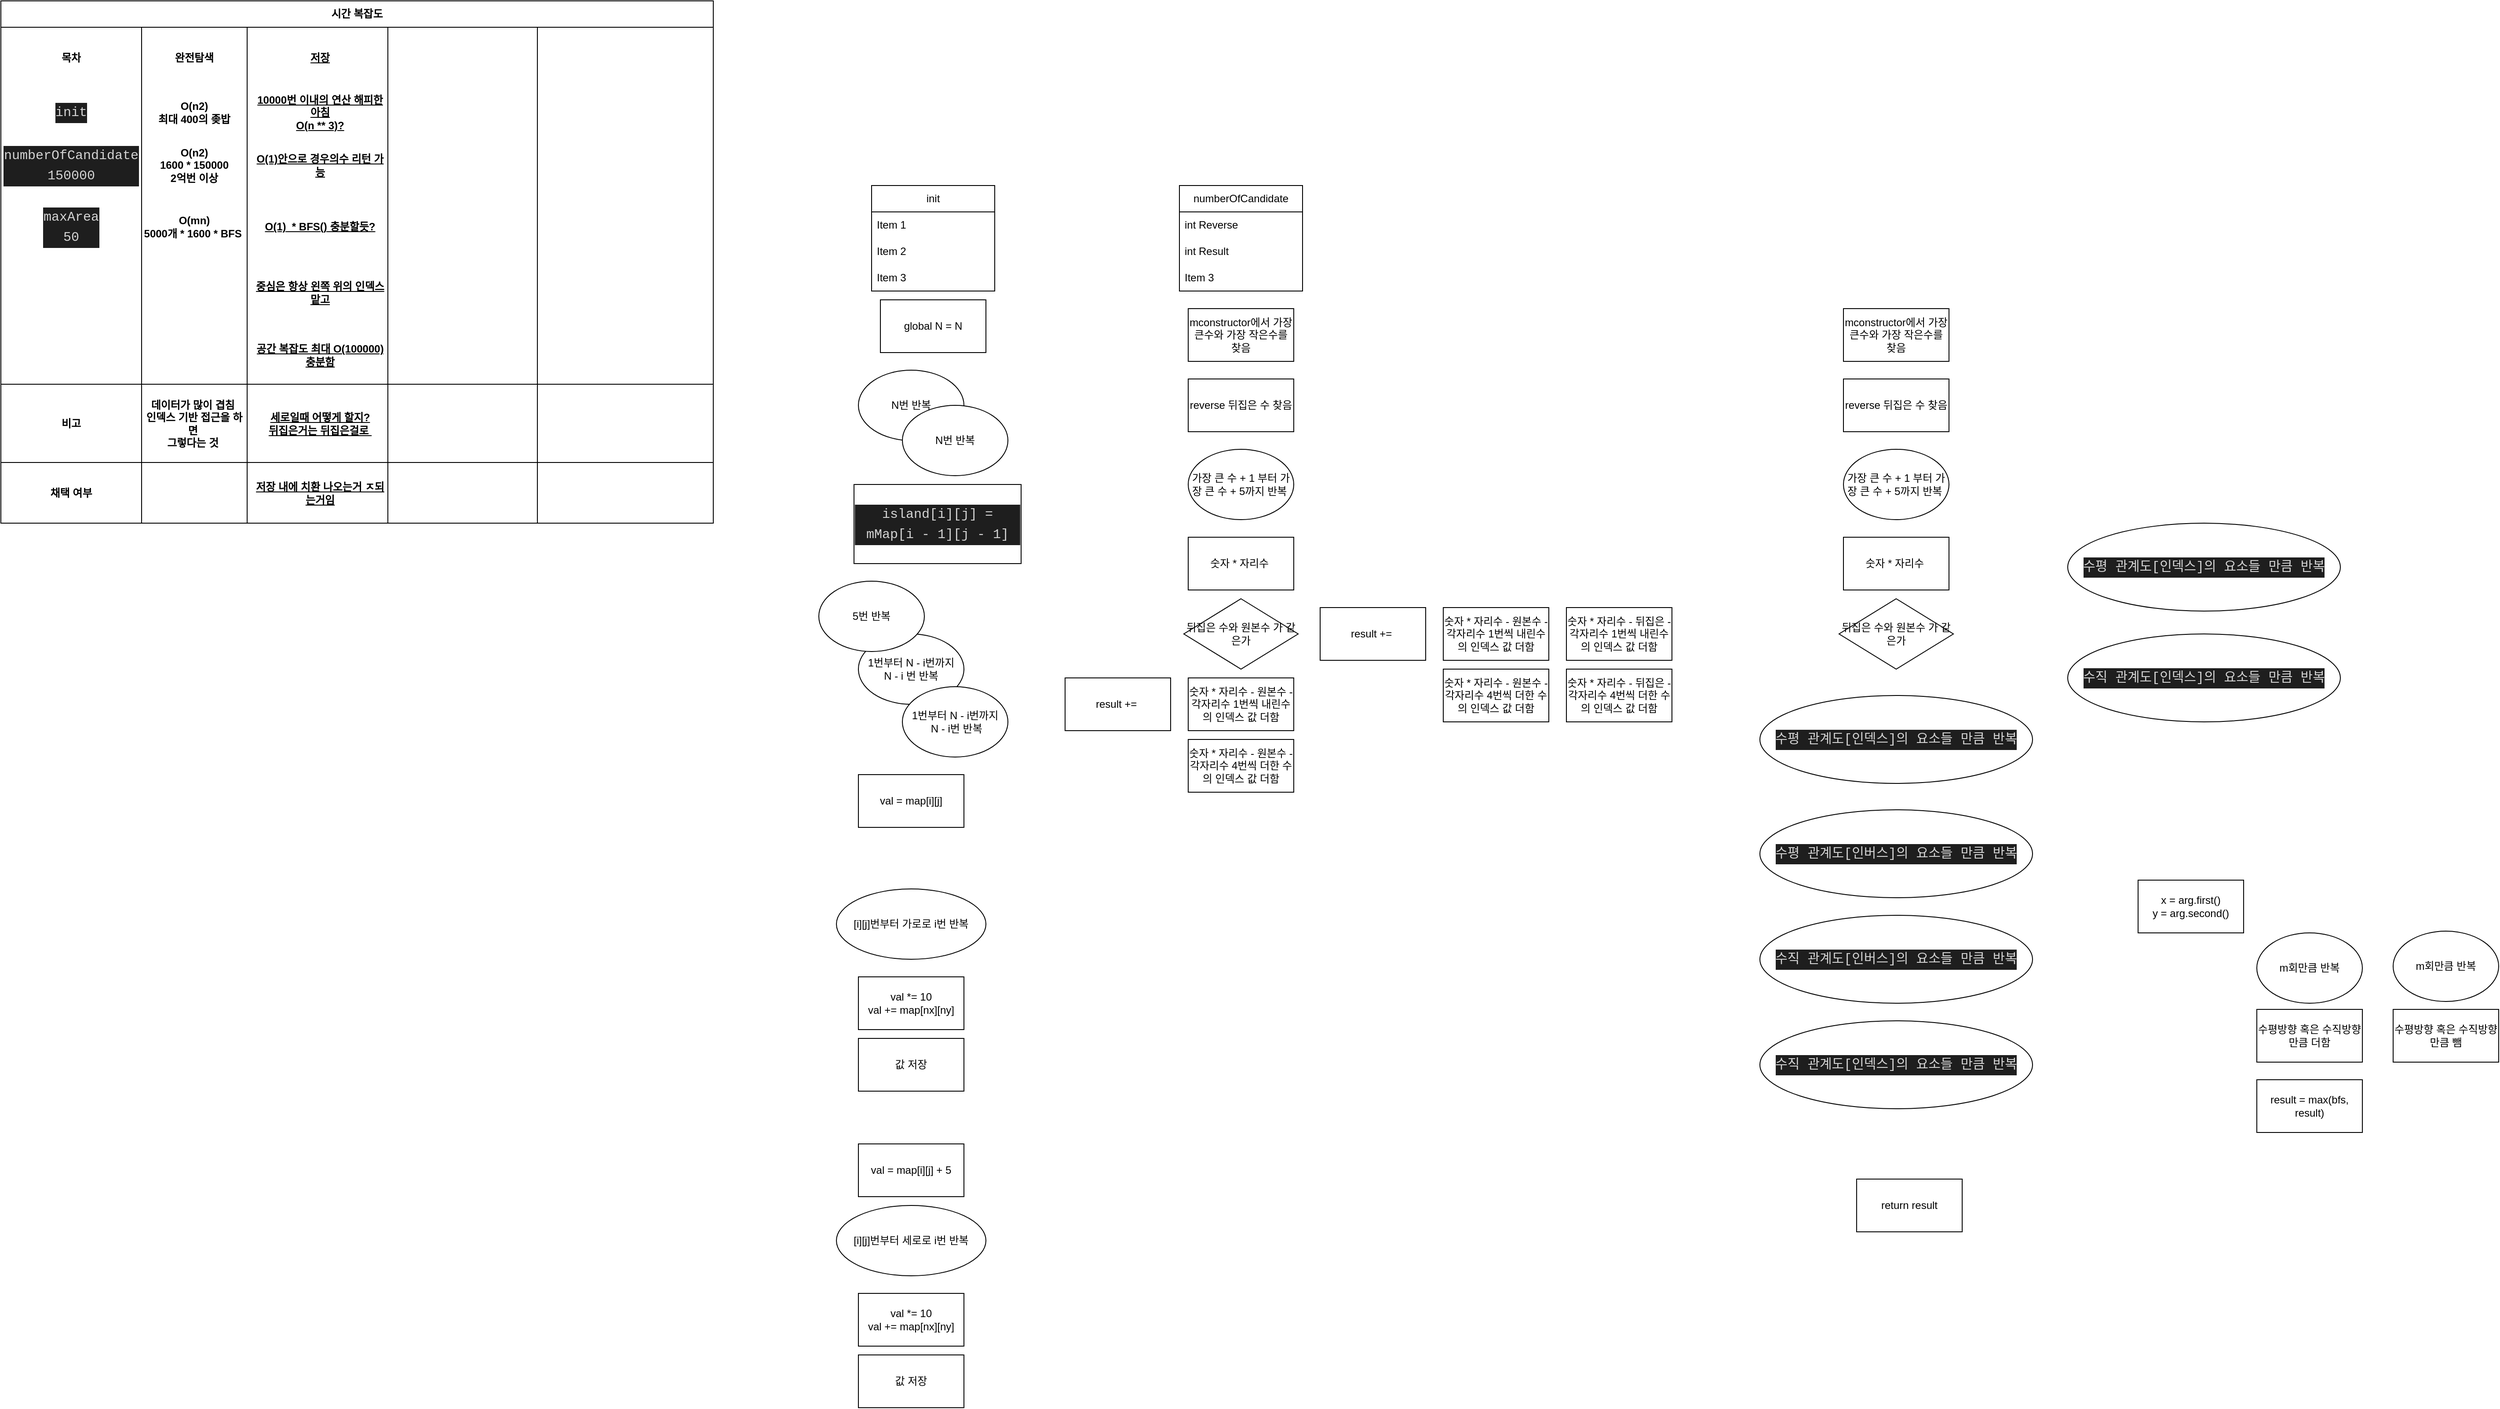 <mxfile version="22.1.2" type="device">
  <diagram name="페이지-1" id="qO2etmDcz9ncU4DW0jyY">
    <mxGraphModel dx="1495" dy="940" grid="1" gridSize="10" guides="1" tooltips="1" connect="1" arrows="1" fold="1" page="1" pageScale="1" pageWidth="827" pageHeight="1169" math="0" shadow="0">
      <root>
        <mxCell id="0" />
        <mxCell id="1" parent="0" />
        <mxCell id="KNu6-R46lBda4ZVhskWb-1" value="시간 복잡도" style="shape=table;startSize=30;container=1;collapsible=1;childLayout=tableLayout;fixedRows=3;rowLines=0;fontStyle=1;align=center;resizeLast=1;html=1;whiteSpace=wrap;" vertex="1" parent="1">
          <mxGeometry x="40" y="120" width="810" height="594.05" as="geometry" />
        </mxCell>
        <mxCell id="KNu6-R46lBda4ZVhskWb-2" style="shape=tableRow;horizontal=0;startSize=0;swimlaneHead=0;swimlaneBody=0;fillColor=none;collapsible=0;dropTarget=0;points=[[0,0.5],[1,0.5]];portConstraint=eastwest;top=0;left=0;right=0;bottom=0;html=1;align=center;" vertex="1" parent="KNu6-R46lBda4ZVhskWb-1">
          <mxGeometry y="30" width="810" height="70" as="geometry" />
        </mxCell>
        <mxCell id="KNu6-R46lBda4ZVhskWb-3" value="목차" style="shape=partialRectangle;connectable=0;fillColor=none;top=0;left=0;bottom=0;right=0;fontStyle=1;overflow=hidden;html=1;whiteSpace=wrap;align=center;" vertex="1" parent="KNu6-R46lBda4ZVhskWb-2">
          <mxGeometry width="160" height="70" as="geometry">
            <mxRectangle width="160" height="70" as="alternateBounds" />
          </mxGeometry>
        </mxCell>
        <mxCell id="KNu6-R46lBda4ZVhskWb-4" value="완전탐색" style="shape=partialRectangle;connectable=0;fillColor=none;top=0;left=0;bottom=0;right=0;fontStyle=1;overflow=hidden;html=1;whiteSpace=wrap;align=center;" vertex="1" parent="KNu6-R46lBda4ZVhskWb-2">
          <mxGeometry x="160" width="120" height="70" as="geometry">
            <mxRectangle width="120" height="70" as="alternateBounds" />
          </mxGeometry>
        </mxCell>
        <mxCell id="KNu6-R46lBda4ZVhskWb-7" value="저장" style="shape=partialRectangle;connectable=0;fillColor=none;top=0;left=0;bottom=0;right=0;align=center;spacingLeft=6;fontStyle=5;overflow=hidden;html=1;whiteSpace=wrap;" vertex="1" parent="KNu6-R46lBda4ZVhskWb-2">
          <mxGeometry x="280" width="160" height="70" as="geometry">
            <mxRectangle width="160" height="70" as="alternateBounds" />
          </mxGeometry>
        </mxCell>
        <mxCell id="KNu6-R46lBda4ZVhskWb-8" value="" style="shape=partialRectangle;connectable=0;fillColor=none;top=0;left=0;bottom=0;right=0;align=center;spacingLeft=6;fontStyle=5;overflow=hidden;html=1;whiteSpace=wrap;" vertex="1" parent="KNu6-R46lBda4ZVhskWb-2">
          <mxGeometry x="440" width="170" height="70" as="geometry">
            <mxRectangle width="170" height="70" as="alternateBounds" />
          </mxGeometry>
        </mxCell>
        <mxCell id="KNu6-R46lBda4ZVhskWb-9" value="" style="shape=partialRectangle;connectable=0;fillColor=none;top=0;left=0;bottom=0;right=0;align=center;spacingLeft=6;fontStyle=5;overflow=hidden;html=1;whiteSpace=wrap;" vertex="1" parent="KNu6-R46lBda4ZVhskWb-2">
          <mxGeometry x="610" width="200" height="70" as="geometry">
            <mxRectangle width="200" height="70" as="alternateBounds" />
          </mxGeometry>
        </mxCell>
        <mxCell id="KNu6-R46lBda4ZVhskWb-11" style="shape=tableRow;horizontal=0;startSize=0;swimlaneHead=0;swimlaneBody=0;fillColor=none;collapsible=0;dropTarget=0;points=[[0,0.5],[1,0.5]];portConstraint=eastwest;top=0;left=0;right=0;bottom=0;html=1;align=center;" vertex="1" parent="KNu6-R46lBda4ZVhskWb-1">
          <mxGeometry y="100" width="810" height="53" as="geometry" />
        </mxCell>
        <mxCell id="KNu6-R46lBda4ZVhskWb-12" value="&lt;div style=&quot;color: rgb(212, 212, 212); background-color: rgb(30, 30, 30); font-family: Menlo, Monaco, &amp;quot;Courier New&amp;quot;, monospace; font-weight: normal; font-size: 15px; line-height: 23px;&quot;&gt;init&lt;/div&gt;" style="shape=partialRectangle;connectable=0;fillColor=none;top=0;left=0;bottom=0;right=0;fontStyle=1;overflow=hidden;html=1;whiteSpace=wrap;align=center;" vertex="1" parent="KNu6-R46lBda4ZVhskWb-11">
          <mxGeometry width="160" height="53" as="geometry">
            <mxRectangle width="160" height="53" as="alternateBounds" />
          </mxGeometry>
        </mxCell>
        <mxCell id="KNu6-R46lBda4ZVhskWb-13" value="O(n2)&lt;br&gt;최대 400의 좆밥" style="shape=partialRectangle;connectable=0;fillColor=none;top=0;left=0;bottom=0;right=0;fontStyle=1;overflow=hidden;html=1;whiteSpace=wrap;align=center;" vertex="1" parent="KNu6-R46lBda4ZVhskWb-11">
          <mxGeometry x="160" width="120" height="53" as="geometry">
            <mxRectangle width="120" height="53" as="alternateBounds" />
          </mxGeometry>
        </mxCell>
        <mxCell id="KNu6-R46lBda4ZVhskWb-16" value="10000번 이내의 연산 해피한 아침&lt;br&gt;O(n ** 3)?" style="shape=partialRectangle;connectable=0;fillColor=none;top=0;left=0;bottom=0;right=0;align=center;spacingLeft=6;fontStyle=5;overflow=hidden;html=1;whiteSpace=wrap;" vertex="1" parent="KNu6-R46lBda4ZVhskWb-11">
          <mxGeometry x="280" width="160" height="53" as="geometry">
            <mxRectangle width="160" height="53" as="alternateBounds" />
          </mxGeometry>
        </mxCell>
        <mxCell id="KNu6-R46lBda4ZVhskWb-17" value="" style="shape=partialRectangle;connectable=0;fillColor=none;top=0;left=0;bottom=0;right=0;align=center;spacingLeft=6;fontStyle=5;overflow=hidden;html=1;whiteSpace=wrap;" vertex="1" parent="KNu6-R46lBda4ZVhskWb-11">
          <mxGeometry x="440" width="170" height="53" as="geometry">
            <mxRectangle width="170" height="53" as="alternateBounds" />
          </mxGeometry>
        </mxCell>
        <mxCell id="KNu6-R46lBda4ZVhskWb-18" value="" style="shape=partialRectangle;connectable=0;fillColor=none;top=0;left=0;bottom=0;right=0;align=center;spacingLeft=6;fontStyle=5;overflow=hidden;html=1;whiteSpace=wrap;" vertex="1" parent="KNu6-R46lBda4ZVhskWb-11">
          <mxGeometry x="610" width="200" height="53" as="geometry">
            <mxRectangle width="200" height="53" as="alternateBounds" />
          </mxGeometry>
        </mxCell>
        <mxCell id="KNu6-R46lBda4ZVhskWb-20" value="" style="shape=tableRow;horizontal=0;startSize=0;swimlaneHead=0;swimlaneBody=0;fillColor=none;collapsible=0;dropTarget=0;points=[[0,0.5],[1,0.5]];portConstraint=eastwest;top=0;left=0;right=0;bottom=0;html=1;align=center;" vertex="1" parent="KNu6-R46lBda4ZVhskWb-1">
          <mxGeometry y="153" width="810" height="67" as="geometry" />
        </mxCell>
        <mxCell id="KNu6-R46lBda4ZVhskWb-21" value="&lt;div style=&quot;color: rgb(212, 212, 212); background-color: rgb(30, 30, 30); font-family: Menlo, Monaco, &amp;quot;Courier New&amp;quot;, monospace; font-weight: normal; font-size: 15px; line-height: 23px;&quot;&gt;numberOfCandidate&lt;br&gt;150000&lt;/div&gt;" style="shape=partialRectangle;connectable=0;fillColor=none;top=0;left=0;bottom=0;right=0;fontStyle=1;overflow=hidden;html=1;whiteSpace=wrap;align=center;" vertex="1" parent="KNu6-R46lBda4ZVhskWb-20">
          <mxGeometry width="160" height="67" as="geometry">
            <mxRectangle width="160" height="67" as="alternateBounds" />
          </mxGeometry>
        </mxCell>
        <mxCell id="KNu6-R46lBda4ZVhskWb-22" value="O(n2)&lt;br&gt;1600 * 150000&lt;br&gt;2억번 이상" style="shape=partialRectangle;connectable=0;fillColor=none;top=0;left=0;bottom=0;right=0;fontStyle=1;overflow=hidden;html=1;whiteSpace=wrap;align=center;" vertex="1" parent="KNu6-R46lBda4ZVhskWb-20">
          <mxGeometry x="160" width="120" height="67" as="geometry">
            <mxRectangle width="120" height="67" as="alternateBounds" />
          </mxGeometry>
        </mxCell>
        <mxCell id="KNu6-R46lBda4ZVhskWb-25" value="O(1)안으로 경우의수 리턴 가능" style="shape=partialRectangle;connectable=0;fillColor=none;top=0;left=0;bottom=0;right=0;align=center;spacingLeft=6;fontStyle=5;overflow=hidden;html=1;whiteSpace=wrap;" vertex="1" parent="KNu6-R46lBda4ZVhskWb-20">
          <mxGeometry x="280" width="160" height="67" as="geometry">
            <mxRectangle width="160" height="67" as="alternateBounds" />
          </mxGeometry>
        </mxCell>
        <mxCell id="KNu6-R46lBda4ZVhskWb-26" value="" style="shape=partialRectangle;connectable=0;fillColor=none;top=0;left=0;bottom=0;right=0;align=center;spacingLeft=6;fontStyle=5;overflow=hidden;html=1;whiteSpace=wrap;" vertex="1" parent="KNu6-R46lBda4ZVhskWb-20">
          <mxGeometry x="440" width="170" height="67" as="geometry">
            <mxRectangle width="170" height="67" as="alternateBounds" />
          </mxGeometry>
        </mxCell>
        <mxCell id="KNu6-R46lBda4ZVhskWb-27" value="" style="shape=partialRectangle;connectable=0;fillColor=none;top=0;left=0;bottom=0;right=0;align=center;spacingLeft=6;fontStyle=5;overflow=hidden;html=1;whiteSpace=wrap;" vertex="1" parent="KNu6-R46lBda4ZVhskWb-20">
          <mxGeometry x="610" width="200" height="67" as="geometry">
            <mxRectangle width="200" height="67" as="alternateBounds" />
          </mxGeometry>
        </mxCell>
        <mxCell id="KNu6-R46lBda4ZVhskWb-29" style="shape=tableRow;horizontal=0;startSize=0;swimlaneHead=0;swimlaneBody=0;fillColor=none;collapsible=0;dropTarget=0;points=[[0,0.5],[1,0.5]];portConstraint=eastwest;top=0;left=0;right=0;bottom=0;html=1;align=center;" vertex="1" parent="KNu6-R46lBda4ZVhskWb-1">
          <mxGeometry y="220" width="810" height="73" as="geometry" />
        </mxCell>
        <mxCell id="KNu6-R46lBda4ZVhskWb-30" value="&lt;div style=&quot;color: rgb(212, 212, 212); background-color: rgb(30, 30, 30); font-family: Menlo, Monaco, &amp;quot;Courier New&amp;quot;, monospace; font-weight: normal; font-size: 15px; line-height: 23px;&quot;&gt;maxArea&lt;br&gt;50&lt;/div&gt;" style="shape=partialRectangle;connectable=0;fillColor=none;top=0;left=0;bottom=0;right=0;fontStyle=1;overflow=hidden;html=1;whiteSpace=wrap;align=center;" vertex="1" parent="KNu6-R46lBda4ZVhskWb-29">
          <mxGeometry width="160" height="73" as="geometry">
            <mxRectangle width="160" height="73" as="alternateBounds" />
          </mxGeometry>
        </mxCell>
        <mxCell id="KNu6-R46lBda4ZVhskWb-31" value="O(mn)&lt;br&gt;5000개 * 1600 * BFS&amp;nbsp;" style="shape=partialRectangle;connectable=0;fillColor=none;top=0;left=0;bottom=0;right=0;fontStyle=1;overflow=hidden;html=1;whiteSpace=wrap;align=center;" vertex="1" parent="KNu6-R46lBda4ZVhskWb-29">
          <mxGeometry x="160" width="120" height="73" as="geometry">
            <mxRectangle width="120" height="73" as="alternateBounds" />
          </mxGeometry>
        </mxCell>
        <mxCell id="KNu6-R46lBda4ZVhskWb-34" value="O(1)&amp;nbsp; * BFS() 충분할듯?" style="shape=partialRectangle;connectable=0;fillColor=none;top=0;left=0;bottom=0;right=0;align=center;spacingLeft=6;fontStyle=5;overflow=hidden;html=1;whiteSpace=wrap;" vertex="1" parent="KNu6-R46lBda4ZVhskWb-29">
          <mxGeometry x="280" width="160" height="73" as="geometry">
            <mxRectangle width="160" height="73" as="alternateBounds" />
          </mxGeometry>
        </mxCell>
        <mxCell id="KNu6-R46lBda4ZVhskWb-35" value="" style="shape=partialRectangle;connectable=0;fillColor=none;top=0;left=0;bottom=0;right=0;align=center;spacingLeft=6;fontStyle=5;overflow=hidden;html=1;whiteSpace=wrap;" vertex="1" parent="KNu6-R46lBda4ZVhskWb-29">
          <mxGeometry x="440" width="170" height="73" as="geometry">
            <mxRectangle width="170" height="73" as="alternateBounds" />
          </mxGeometry>
        </mxCell>
        <mxCell id="KNu6-R46lBda4ZVhskWb-36" value="" style="shape=partialRectangle;connectable=0;fillColor=none;top=0;left=0;bottom=0;right=0;align=center;spacingLeft=6;fontStyle=5;overflow=hidden;html=1;whiteSpace=wrap;" vertex="1" parent="KNu6-R46lBda4ZVhskWb-29">
          <mxGeometry x="610" width="200" height="73" as="geometry">
            <mxRectangle width="200" height="73" as="alternateBounds" />
          </mxGeometry>
        </mxCell>
        <mxCell id="KNu6-R46lBda4ZVhskWb-38" style="shape=tableRow;horizontal=0;startSize=0;swimlaneHead=0;swimlaneBody=0;fillColor=none;collapsible=0;dropTarget=0;points=[[0,0.5],[1,0.5]];portConstraint=eastwest;top=0;left=0;right=0;bottom=0;html=1;align=center;" vertex="1" parent="KNu6-R46lBda4ZVhskWb-1">
          <mxGeometry y="293" width="810" height="77" as="geometry" />
        </mxCell>
        <mxCell id="KNu6-R46lBda4ZVhskWb-39" value="" style="shape=partialRectangle;connectable=0;fillColor=none;top=0;left=0;bottom=0;right=0;fontStyle=1;overflow=hidden;html=1;whiteSpace=wrap;align=center;" vertex="1" parent="KNu6-R46lBda4ZVhskWb-38">
          <mxGeometry width="160" height="77" as="geometry">
            <mxRectangle width="160" height="77" as="alternateBounds" />
          </mxGeometry>
        </mxCell>
        <mxCell id="KNu6-R46lBda4ZVhskWb-40" value="" style="shape=partialRectangle;connectable=0;fillColor=none;top=0;left=0;bottom=0;right=0;fontStyle=1;overflow=hidden;html=1;whiteSpace=wrap;align=center;" vertex="1" parent="KNu6-R46lBda4ZVhskWb-38">
          <mxGeometry x="160" width="120" height="77" as="geometry">
            <mxRectangle width="120" height="77" as="alternateBounds" />
          </mxGeometry>
        </mxCell>
        <mxCell id="KNu6-R46lBda4ZVhskWb-43" value="중심은 항상 왼쪽 위의 인덱스 맡고" style="shape=partialRectangle;connectable=0;fillColor=none;top=0;left=0;bottom=0;right=0;align=center;spacingLeft=6;fontStyle=5;overflow=hidden;html=1;whiteSpace=wrap;" vertex="1" parent="KNu6-R46lBda4ZVhskWb-38">
          <mxGeometry x="280" width="160" height="77" as="geometry">
            <mxRectangle width="160" height="77" as="alternateBounds" />
          </mxGeometry>
        </mxCell>
        <mxCell id="KNu6-R46lBda4ZVhskWb-44" value="" style="shape=partialRectangle;connectable=0;fillColor=none;top=0;left=0;bottom=0;right=0;align=center;spacingLeft=6;fontStyle=5;overflow=hidden;html=1;whiteSpace=wrap;" vertex="1" parent="KNu6-R46lBda4ZVhskWb-38">
          <mxGeometry x="440" width="170" height="77" as="geometry">
            <mxRectangle width="170" height="77" as="alternateBounds" />
          </mxGeometry>
        </mxCell>
        <mxCell id="KNu6-R46lBda4ZVhskWb-45" value="" style="shape=partialRectangle;connectable=0;fillColor=none;top=0;left=0;bottom=0;right=0;align=center;spacingLeft=6;fontStyle=5;overflow=hidden;html=1;whiteSpace=wrap;" vertex="1" parent="KNu6-R46lBda4ZVhskWb-38">
          <mxGeometry x="610" width="200" height="77" as="geometry">
            <mxRectangle width="200" height="77" as="alternateBounds" />
          </mxGeometry>
        </mxCell>
        <mxCell id="KNu6-R46lBda4ZVhskWb-47" style="shape=tableRow;horizontal=0;startSize=0;swimlaneHead=0;swimlaneBody=0;fillColor=none;collapsible=0;dropTarget=0;points=[[0,0.5],[1,0.5]];portConstraint=eastwest;top=0;left=0;right=0;bottom=1;html=1;align=center;" vertex="1" parent="KNu6-R46lBda4ZVhskWb-1">
          <mxGeometry y="370" width="810" height="66" as="geometry" />
        </mxCell>
        <mxCell id="KNu6-R46lBda4ZVhskWb-48" value="" style="shape=partialRectangle;connectable=0;fillColor=none;top=0;left=0;bottom=0;right=0;fontStyle=1;overflow=hidden;html=1;whiteSpace=wrap;align=center;" vertex="1" parent="KNu6-R46lBda4ZVhskWb-47">
          <mxGeometry width="160" height="66" as="geometry">
            <mxRectangle width="160" height="66" as="alternateBounds" />
          </mxGeometry>
        </mxCell>
        <mxCell id="KNu6-R46lBda4ZVhskWb-49" value="" style="shape=partialRectangle;connectable=0;fillColor=none;top=0;left=0;bottom=0;right=0;fontStyle=1;overflow=hidden;html=1;whiteSpace=wrap;align=center;" vertex="1" parent="KNu6-R46lBda4ZVhskWb-47">
          <mxGeometry x="160" width="120" height="66" as="geometry">
            <mxRectangle width="120" height="66" as="alternateBounds" />
          </mxGeometry>
        </mxCell>
        <mxCell id="KNu6-R46lBda4ZVhskWb-52" value="공간 복잡도 최대 O(100000)&lt;br&gt;충분함" style="shape=partialRectangle;connectable=0;fillColor=none;top=0;left=0;bottom=0;right=0;align=center;spacingLeft=6;fontStyle=5;overflow=hidden;html=1;whiteSpace=wrap;" vertex="1" parent="KNu6-R46lBda4ZVhskWb-47">
          <mxGeometry x="280" width="160" height="66" as="geometry">
            <mxRectangle width="160" height="66" as="alternateBounds" />
          </mxGeometry>
        </mxCell>
        <mxCell id="KNu6-R46lBda4ZVhskWb-53" value="" style="shape=partialRectangle;connectable=0;fillColor=none;top=0;left=0;bottom=0;right=0;align=center;spacingLeft=6;fontStyle=5;overflow=hidden;html=1;whiteSpace=wrap;" vertex="1" parent="KNu6-R46lBda4ZVhskWb-47">
          <mxGeometry x="440" width="170" height="66" as="geometry">
            <mxRectangle width="170" height="66" as="alternateBounds" />
          </mxGeometry>
        </mxCell>
        <mxCell id="KNu6-R46lBda4ZVhskWb-54" value="" style="shape=partialRectangle;connectable=0;fillColor=none;top=0;left=0;bottom=0;right=0;align=center;spacingLeft=6;fontStyle=5;overflow=hidden;html=1;whiteSpace=wrap;" vertex="1" parent="KNu6-R46lBda4ZVhskWb-47">
          <mxGeometry x="610" width="200" height="66" as="geometry">
            <mxRectangle width="200" height="66" as="alternateBounds" />
          </mxGeometry>
        </mxCell>
        <mxCell id="KNu6-R46lBda4ZVhskWb-56" value="" style="shape=tableRow;horizontal=0;startSize=0;swimlaneHead=0;swimlaneBody=0;fillColor=none;collapsible=0;dropTarget=0;points=[[0,0.5],[1,0.5]];portConstraint=eastwest;top=0;left=0;right=0;bottom=1;html=1;align=center;" vertex="1" parent="KNu6-R46lBda4ZVhskWb-1">
          <mxGeometry y="436" width="810" height="89" as="geometry" />
        </mxCell>
        <mxCell id="KNu6-R46lBda4ZVhskWb-57" value="비고" style="shape=partialRectangle;connectable=0;fillColor=none;top=0;left=0;bottom=0;right=0;fontStyle=1;overflow=hidden;html=1;whiteSpace=wrap;align=center;" vertex="1" parent="KNu6-R46lBda4ZVhskWb-56">
          <mxGeometry width="160" height="89" as="geometry">
            <mxRectangle width="160" height="89" as="alternateBounds" />
          </mxGeometry>
        </mxCell>
        <mxCell id="KNu6-R46lBda4ZVhskWb-58" value="데이터가 많이 겹침&amp;nbsp;&lt;br&gt;인덱스 기반 접근을 하면&amp;nbsp;&lt;br&gt;그렇다는 것&amp;nbsp;" style="shape=partialRectangle;connectable=0;fillColor=none;top=0;left=0;bottom=0;right=0;fontStyle=1;overflow=hidden;html=1;whiteSpace=wrap;align=center;" vertex="1" parent="KNu6-R46lBda4ZVhskWb-56">
          <mxGeometry x="160" width="120" height="89" as="geometry">
            <mxRectangle width="120" height="89" as="alternateBounds" />
          </mxGeometry>
        </mxCell>
        <mxCell id="KNu6-R46lBda4ZVhskWb-61" value="세로일때 어떻게 할지?&lt;br&gt;뒤집은거는 뒤집은걸로&amp;nbsp;" style="shape=partialRectangle;connectable=0;fillColor=none;top=0;left=0;bottom=0;right=0;align=center;spacingLeft=6;fontStyle=5;overflow=hidden;html=1;whiteSpace=wrap;" vertex="1" parent="KNu6-R46lBda4ZVhskWb-56">
          <mxGeometry x="280" width="160" height="89" as="geometry">
            <mxRectangle width="160" height="89" as="alternateBounds" />
          </mxGeometry>
        </mxCell>
        <mxCell id="KNu6-R46lBda4ZVhskWb-62" value="" style="shape=partialRectangle;connectable=0;fillColor=none;top=0;left=0;bottom=0;right=0;align=center;spacingLeft=6;fontStyle=5;overflow=hidden;html=1;whiteSpace=wrap;" vertex="1" parent="KNu6-R46lBda4ZVhskWb-56">
          <mxGeometry x="440" width="170" height="89" as="geometry">
            <mxRectangle width="170" height="89" as="alternateBounds" />
          </mxGeometry>
        </mxCell>
        <mxCell id="KNu6-R46lBda4ZVhskWb-63" value="" style="shape=partialRectangle;connectable=0;fillColor=none;top=0;left=0;bottom=0;right=0;align=center;spacingLeft=6;fontStyle=5;overflow=hidden;html=1;whiteSpace=wrap;" vertex="1" parent="KNu6-R46lBda4ZVhskWb-56">
          <mxGeometry x="610" width="200" height="89" as="geometry">
            <mxRectangle width="200" height="89" as="alternateBounds" />
          </mxGeometry>
        </mxCell>
        <mxCell id="KNu6-R46lBda4ZVhskWb-65" style="shape=tableRow;horizontal=0;startSize=0;swimlaneHead=0;swimlaneBody=0;fillColor=none;collapsible=0;dropTarget=0;points=[[0,0.5],[1,0.5]];portConstraint=eastwest;top=0;left=0;right=0;bottom=1;html=1;align=center;" vertex="1" parent="KNu6-R46lBda4ZVhskWb-1">
          <mxGeometry y="525" width="810" height="69" as="geometry" />
        </mxCell>
        <mxCell id="KNu6-R46lBda4ZVhskWb-66" value="채택 여부&lt;br&gt;" style="shape=partialRectangle;connectable=0;fillColor=none;top=0;left=0;bottom=0;right=0;fontStyle=1;overflow=hidden;html=1;whiteSpace=wrap;align=center;" vertex="1" parent="KNu6-R46lBda4ZVhskWb-65">
          <mxGeometry width="160" height="69" as="geometry">
            <mxRectangle width="160" height="69" as="alternateBounds" />
          </mxGeometry>
        </mxCell>
        <mxCell id="KNu6-R46lBda4ZVhskWb-67" value="" style="shape=partialRectangle;connectable=0;fillColor=none;top=0;left=0;bottom=0;right=0;fontStyle=1;overflow=hidden;html=1;whiteSpace=wrap;align=center;" vertex="1" parent="KNu6-R46lBda4ZVhskWb-65">
          <mxGeometry x="160" width="120" height="69" as="geometry">
            <mxRectangle width="120" height="69" as="alternateBounds" />
          </mxGeometry>
        </mxCell>
        <mxCell id="KNu6-R46lBda4ZVhskWb-70" value="저장 내에 치환 나오는거 ㅈ되는거임" style="shape=partialRectangle;connectable=0;fillColor=none;top=0;left=0;bottom=0;right=0;align=center;spacingLeft=6;fontStyle=5;overflow=hidden;html=1;whiteSpace=wrap;" vertex="1" parent="KNu6-R46lBda4ZVhskWb-65">
          <mxGeometry x="280" width="160" height="69" as="geometry">
            <mxRectangle width="160" height="69" as="alternateBounds" />
          </mxGeometry>
        </mxCell>
        <mxCell id="KNu6-R46lBda4ZVhskWb-71" value="" style="shape=partialRectangle;connectable=0;fillColor=none;top=0;left=0;bottom=0;right=0;align=center;spacingLeft=6;fontStyle=5;overflow=hidden;html=1;whiteSpace=wrap;" vertex="1" parent="KNu6-R46lBda4ZVhskWb-65">
          <mxGeometry x="440" width="170" height="69" as="geometry">
            <mxRectangle width="170" height="69" as="alternateBounds" />
          </mxGeometry>
        </mxCell>
        <mxCell id="KNu6-R46lBda4ZVhskWb-72" value="" style="shape=partialRectangle;connectable=0;fillColor=none;top=0;left=0;bottom=0;right=0;align=center;spacingLeft=6;fontStyle=5;overflow=hidden;html=1;whiteSpace=wrap;" vertex="1" parent="KNu6-R46lBda4ZVhskWb-65">
          <mxGeometry x="610" width="200" height="69" as="geometry">
            <mxRectangle width="200" height="69" as="alternateBounds" />
          </mxGeometry>
        </mxCell>
        <mxCell id="KNu6-R46lBda4ZVhskWb-74" value="init" style="swimlane;fontStyle=0;childLayout=stackLayout;horizontal=1;startSize=30;horizontalStack=0;resizeParent=1;resizeParentMax=0;resizeLast=0;collapsible=1;marginBottom=0;whiteSpace=wrap;html=1;" vertex="1" parent="1">
          <mxGeometry x="1030" y="330" width="140" height="120" as="geometry" />
        </mxCell>
        <mxCell id="KNu6-R46lBda4ZVhskWb-75" value="Item 1" style="text;strokeColor=none;fillColor=none;align=left;verticalAlign=middle;spacingLeft=4;spacingRight=4;overflow=hidden;points=[[0,0.5],[1,0.5]];portConstraint=eastwest;rotatable=0;whiteSpace=wrap;html=1;" vertex="1" parent="KNu6-R46lBda4ZVhskWb-74">
          <mxGeometry y="30" width="140" height="30" as="geometry" />
        </mxCell>
        <mxCell id="KNu6-R46lBda4ZVhskWb-76" value="Item 2" style="text;strokeColor=none;fillColor=none;align=left;verticalAlign=middle;spacingLeft=4;spacingRight=4;overflow=hidden;points=[[0,0.5],[1,0.5]];portConstraint=eastwest;rotatable=0;whiteSpace=wrap;html=1;" vertex="1" parent="KNu6-R46lBda4ZVhskWb-74">
          <mxGeometry y="60" width="140" height="30" as="geometry" />
        </mxCell>
        <mxCell id="KNu6-R46lBda4ZVhskWb-77" value="Item 3" style="text;strokeColor=none;fillColor=none;align=left;verticalAlign=middle;spacingLeft=4;spacingRight=4;overflow=hidden;points=[[0,0.5],[1,0.5]];portConstraint=eastwest;rotatable=0;whiteSpace=wrap;html=1;" vertex="1" parent="KNu6-R46lBda4ZVhskWb-74">
          <mxGeometry y="90" width="140" height="30" as="geometry" />
        </mxCell>
        <mxCell id="KNu6-R46lBda4ZVhskWb-78" value="global N = N" style="rounded=0;whiteSpace=wrap;html=1;" vertex="1" parent="1">
          <mxGeometry x="1040" y="460" width="120" height="60" as="geometry" />
        </mxCell>
        <mxCell id="KNu6-R46lBda4ZVhskWb-79" value="&lt;div style=&quot;color: rgb(212, 212, 212); background-color: rgb(30, 30, 30); font-family: Menlo, Monaco, &amp;quot;Courier New&amp;quot;, monospace; font-size: 15px; line-height: 23px;&quot;&gt;island[i][j] = mMap[i - 1][j - 1]&lt;/div&gt;" style="rounded=0;whiteSpace=wrap;html=1;" vertex="1" parent="1">
          <mxGeometry x="1010" y="670" width="190" height="90" as="geometry" />
        </mxCell>
        <mxCell id="KNu6-R46lBda4ZVhskWb-80" value="N번 반복" style="ellipse;whiteSpace=wrap;html=1;" vertex="1" parent="1">
          <mxGeometry x="1015" y="540" width="120" height="80" as="geometry" />
        </mxCell>
        <mxCell id="KNu6-R46lBda4ZVhskWb-81" value="N번 반복" style="ellipse;whiteSpace=wrap;html=1;" vertex="1" parent="1">
          <mxGeometry x="1065" y="580" width="120" height="80" as="geometry" />
        </mxCell>
        <mxCell id="KNu6-R46lBda4ZVhskWb-82" value="1번부터 N - i번까지&lt;br&gt;N - i 번 반복" style="ellipse;whiteSpace=wrap;html=1;" vertex="1" parent="1">
          <mxGeometry x="1015" y="840" width="120" height="80" as="geometry" />
        </mxCell>
        <mxCell id="KNu6-R46lBda4ZVhskWb-83" value="1번부터 N - i번까지&lt;br&gt;&amp;nbsp;N - i번 반복" style="ellipse;whiteSpace=wrap;html=1;" vertex="1" parent="1">
          <mxGeometry x="1065" y="900" width="120" height="80" as="geometry" />
        </mxCell>
        <mxCell id="KNu6-R46lBda4ZVhskWb-84" value="5번 반복" style="ellipse;whiteSpace=wrap;html=1;" vertex="1" parent="1">
          <mxGeometry x="970" y="780" width="120" height="80" as="geometry" />
        </mxCell>
        <mxCell id="KNu6-R46lBda4ZVhskWb-85" value="[i][j]번부터 가로로 i번 반복" style="ellipse;whiteSpace=wrap;html=1;" vertex="1" parent="1">
          <mxGeometry x="990" y="1130" width="170" height="80" as="geometry" />
        </mxCell>
        <mxCell id="KNu6-R46lBda4ZVhskWb-86" value="[i][j]번부터 세로로 i번 반복" style="ellipse;whiteSpace=wrap;html=1;" vertex="1" parent="1">
          <mxGeometry x="990" y="1490" width="170" height="80" as="geometry" />
        </mxCell>
        <mxCell id="KNu6-R46lBda4ZVhskWb-87" value="val = map[i][j]" style="rounded=0;whiteSpace=wrap;html=1;" vertex="1" parent="1">
          <mxGeometry x="1015" y="1000" width="120" height="60" as="geometry" />
        </mxCell>
        <mxCell id="KNu6-R46lBda4ZVhskWb-90" value="val = map[i][j] + 5" style="rounded=0;whiteSpace=wrap;html=1;" vertex="1" parent="1">
          <mxGeometry x="1015" y="1420" width="120" height="60" as="geometry" />
        </mxCell>
        <mxCell id="KNu6-R46lBda4ZVhskWb-91" value="val *= 10&lt;br&gt;val += map[nx][ny]" style="rounded=0;whiteSpace=wrap;html=1;" vertex="1" parent="1">
          <mxGeometry x="1015" y="1590" width="120" height="60" as="geometry" />
        </mxCell>
        <mxCell id="KNu6-R46lBda4ZVhskWb-92" value="val *= 10&lt;br&gt;val += map[nx][ny]" style="rounded=0;whiteSpace=wrap;html=1;" vertex="1" parent="1">
          <mxGeometry x="1015" y="1230" width="120" height="60" as="geometry" />
        </mxCell>
        <mxCell id="KNu6-R46lBda4ZVhskWb-93" value="값 저장" style="rounded=0;whiteSpace=wrap;html=1;" vertex="1" parent="1">
          <mxGeometry x="1015" y="1300" width="120" height="60" as="geometry" />
        </mxCell>
        <mxCell id="KNu6-R46lBda4ZVhskWb-94" value="값 저장" style="rounded=0;whiteSpace=wrap;html=1;" vertex="1" parent="1">
          <mxGeometry x="1015" y="1660" width="120" height="60" as="geometry" />
        </mxCell>
        <mxCell id="KNu6-R46lBda4ZVhskWb-95" value="numberOfCandidate" style="swimlane;fontStyle=0;childLayout=stackLayout;horizontal=1;startSize=30;horizontalStack=0;resizeParent=1;resizeParentMax=0;resizeLast=0;collapsible=1;marginBottom=0;whiteSpace=wrap;html=1;" vertex="1" parent="1">
          <mxGeometry x="1380" y="330" width="140" height="120" as="geometry" />
        </mxCell>
        <mxCell id="KNu6-R46lBda4ZVhskWb-96" value="int Reverse" style="text;strokeColor=none;fillColor=none;align=left;verticalAlign=middle;spacingLeft=4;spacingRight=4;overflow=hidden;points=[[0,0.5],[1,0.5]];portConstraint=eastwest;rotatable=0;whiteSpace=wrap;html=1;" vertex="1" parent="KNu6-R46lBda4ZVhskWb-95">
          <mxGeometry y="30" width="140" height="30" as="geometry" />
        </mxCell>
        <mxCell id="KNu6-R46lBda4ZVhskWb-97" value="int Result" style="text;strokeColor=none;fillColor=none;align=left;verticalAlign=middle;spacingLeft=4;spacingRight=4;overflow=hidden;points=[[0,0.5],[1,0.5]];portConstraint=eastwest;rotatable=0;whiteSpace=wrap;html=1;" vertex="1" parent="KNu6-R46lBda4ZVhskWb-95">
          <mxGeometry y="60" width="140" height="30" as="geometry" />
        </mxCell>
        <mxCell id="KNu6-R46lBda4ZVhskWb-98" value="Item 3" style="text;strokeColor=none;fillColor=none;align=left;verticalAlign=middle;spacingLeft=4;spacingRight=4;overflow=hidden;points=[[0,0.5],[1,0.5]];portConstraint=eastwest;rotatable=0;whiteSpace=wrap;html=1;" vertex="1" parent="KNu6-R46lBda4ZVhskWb-95">
          <mxGeometry y="90" width="140" height="30" as="geometry" />
        </mxCell>
        <mxCell id="KNu6-R46lBda4ZVhskWb-99" value="mconstructor에서 가장 큰수와 가장 작은수를 찾음" style="whiteSpace=wrap;html=1;" vertex="1" parent="1">
          <mxGeometry x="1390" y="470" width="120" height="60" as="geometry" />
        </mxCell>
        <mxCell id="KNu6-R46lBda4ZVhskWb-101" value="가장 큰 수 + 1 부터 가장 큰 수 + 5까지 반복&amp;nbsp;" style="ellipse;whiteSpace=wrap;html=1;" vertex="1" parent="1">
          <mxGeometry x="1390" y="630" width="120" height="80" as="geometry" />
        </mxCell>
        <mxCell id="KNu6-R46lBda4ZVhskWb-104" value="숫자 * 자리수&amp;nbsp;" style="rounded=0;whiteSpace=wrap;html=1;" vertex="1" parent="1">
          <mxGeometry x="1390" y="730" width="120" height="60" as="geometry" />
        </mxCell>
        <mxCell id="KNu6-R46lBda4ZVhskWb-105" value="reverse 뒤집은 수 찾음" style="rounded=0;whiteSpace=wrap;html=1;" vertex="1" parent="1">
          <mxGeometry x="1390" y="550" width="120" height="60" as="geometry" />
        </mxCell>
        <mxCell id="KNu6-R46lBda4ZVhskWb-106" value="뒤집은 수와 원본수 가 같은가" style="rhombus;whiteSpace=wrap;html=1;" vertex="1" parent="1">
          <mxGeometry x="1385" y="800" width="130" height="80" as="geometry" />
        </mxCell>
        <mxCell id="KNu6-R46lBda4ZVhskWb-107" value="숫자 * 자리수 - 원본수 - 각자리수 1번씩 내린수의 인덱스 값 더함" style="rounded=0;whiteSpace=wrap;html=1;" vertex="1" parent="1">
          <mxGeometry x="1390" y="890" width="120" height="60" as="geometry" />
        </mxCell>
        <mxCell id="KNu6-R46lBda4ZVhskWb-108" value="result +=&amp;nbsp;" style="rounded=0;whiteSpace=wrap;html=1;" vertex="1" parent="1">
          <mxGeometry x="1540" y="810" width="120" height="60" as="geometry" />
        </mxCell>
        <mxCell id="KNu6-R46lBda4ZVhskWb-109" value="숫자 * 자리수 - 원본수 - 각자리수 4번씩 더한 수의 인덱스 값 더함" style="rounded=0;whiteSpace=wrap;html=1;" vertex="1" parent="1">
          <mxGeometry x="1390" y="960" width="120" height="60" as="geometry" />
        </mxCell>
        <mxCell id="KNu6-R46lBda4ZVhskWb-110" value="숫자 * 자리수 - 원본수 - 각자리수 1번씩 내린수의 인덱스 값 더함" style="rounded=0;whiteSpace=wrap;html=1;" vertex="1" parent="1">
          <mxGeometry x="1680" y="810" width="120" height="60" as="geometry" />
        </mxCell>
        <mxCell id="KNu6-R46lBda4ZVhskWb-111" value="숫자 * 자리수 - 원본수 - 각자리수 4번씩 더한 수의 인덱스 값 더함" style="rounded=0;whiteSpace=wrap;html=1;" vertex="1" parent="1">
          <mxGeometry x="1680" y="880" width="120" height="60" as="geometry" />
        </mxCell>
        <mxCell id="KNu6-R46lBda4ZVhskWb-112" value="숫자 * 자리수 - 뒤집은 - 각자리수 1번씩 내린수의 인덱스 값 더함" style="rounded=0;whiteSpace=wrap;html=1;" vertex="1" parent="1">
          <mxGeometry x="1820" y="810" width="120" height="60" as="geometry" />
        </mxCell>
        <mxCell id="KNu6-R46lBda4ZVhskWb-113" value="숫자 * 자리수 - 뒤집은 - 각자리수 4번씩 더한 수의 인덱스 값 더함" style="rounded=0;whiteSpace=wrap;html=1;" vertex="1" parent="1">
          <mxGeometry x="1820" y="880" width="120" height="60" as="geometry" />
        </mxCell>
        <mxCell id="KNu6-R46lBda4ZVhskWb-114" value="result +=&amp;nbsp;" style="rounded=0;whiteSpace=wrap;html=1;" vertex="1" parent="1">
          <mxGeometry x="1250" y="890" width="120" height="60" as="geometry" />
        </mxCell>
        <mxCell id="KNu6-R46lBda4ZVhskWb-115" value="mconstructor에서 가장 큰수와 가장 작은수를 찾음" style="whiteSpace=wrap;html=1;" vertex="1" parent="1">
          <mxGeometry x="2135" y="470" width="120" height="60" as="geometry" />
        </mxCell>
        <mxCell id="KNu6-R46lBda4ZVhskWb-116" value="가장 큰 수 + 1 부터 가장 큰 수 + 5까지 반복&amp;nbsp;" style="ellipse;whiteSpace=wrap;html=1;" vertex="1" parent="1">
          <mxGeometry x="2135" y="630" width="120" height="80" as="geometry" />
        </mxCell>
        <mxCell id="KNu6-R46lBda4ZVhskWb-117" value="숫자 * 자리수&amp;nbsp;" style="rounded=0;whiteSpace=wrap;html=1;" vertex="1" parent="1">
          <mxGeometry x="2135" y="730" width="120" height="60" as="geometry" />
        </mxCell>
        <mxCell id="KNu6-R46lBda4ZVhskWb-118" value="reverse 뒤집은 수 찾음" style="rounded=0;whiteSpace=wrap;html=1;" vertex="1" parent="1">
          <mxGeometry x="2135" y="550" width="120" height="60" as="geometry" />
        </mxCell>
        <mxCell id="KNu6-R46lBda4ZVhskWb-119" value="뒤집은 수와 원본수 가 같은가" style="rhombus;whiteSpace=wrap;html=1;" vertex="1" parent="1">
          <mxGeometry x="2130" y="800" width="130" height="80" as="geometry" />
        </mxCell>
        <mxCell id="KNu6-R46lBda4ZVhskWb-121" value="&lt;div style=&quot;color: rgb(212, 212, 212); background-color: rgb(30, 30, 30); font-family: Menlo, Monaco, &amp;quot;Courier New&amp;quot;, monospace; font-size: 15px; line-height: 23px;&quot;&gt;수평 관계도[인덱스]의 요소들 만큼 반복&lt;/div&gt;" style="ellipse;whiteSpace=wrap;html=1;" vertex="1" parent="1">
          <mxGeometry x="2040" y="910" width="310" height="100" as="geometry" />
        </mxCell>
        <mxCell id="KNu6-R46lBda4ZVhskWb-122" value="&lt;div style=&quot;color: rgb(212, 212, 212); background-color: rgb(30, 30, 30); font-family: Menlo, Monaco, &amp;quot;Courier New&amp;quot;, monospace; font-size: 15px; line-height: 23px;&quot;&gt;수평 관계도[인버스]의 요소들 만큼 반복&lt;/div&gt;" style="ellipse;whiteSpace=wrap;html=1;" vertex="1" parent="1">
          <mxGeometry x="2040" y="1040" width="310" height="100" as="geometry" />
        </mxCell>
        <mxCell id="KNu6-R46lBda4ZVhskWb-123" value="&lt;div style=&quot;color: rgb(212, 212, 212); background-color: rgb(30, 30, 30); font-family: Menlo, Monaco, &amp;quot;Courier New&amp;quot;, monospace; font-size: 15px; line-height: 23px;&quot;&gt;수직 관계도[인버스]의 요소들 만큼 반복&lt;/div&gt;" style="ellipse;whiteSpace=wrap;html=1;" vertex="1" parent="1">
          <mxGeometry x="2040" y="1160" width="310" height="100" as="geometry" />
        </mxCell>
        <mxCell id="KNu6-R46lBda4ZVhskWb-124" value="&lt;div style=&quot;color: rgb(212, 212, 212); background-color: rgb(30, 30, 30); font-family: Menlo, Monaco, &amp;quot;Courier New&amp;quot;, monospace; font-size: 15px; line-height: 23px;&quot;&gt;수직 관계도[인덱스]의 요소들 만큼 반복&lt;/div&gt;" style="ellipse;whiteSpace=wrap;html=1;" vertex="1" parent="1">
          <mxGeometry x="2040" y="1280" width="310" height="100" as="geometry" />
        </mxCell>
        <mxCell id="KNu6-R46lBda4ZVhskWb-125" value="&lt;div style=&quot;color: rgb(212, 212, 212); background-color: rgb(30, 30, 30); font-family: Menlo, Monaco, &amp;quot;Courier New&amp;quot;, monospace; font-size: 15px; line-height: 23px;&quot;&gt;수평 관계도[인덱스]의 요소들 만큼 반복&lt;/div&gt;" style="ellipse;whiteSpace=wrap;html=1;" vertex="1" parent="1">
          <mxGeometry x="2390" y="714.05" width="310" height="100" as="geometry" />
        </mxCell>
        <mxCell id="KNu6-R46lBda4ZVhskWb-126" value="&lt;div style=&quot;color: rgb(212, 212, 212); background-color: rgb(30, 30, 30); font-family: Menlo, Monaco, &amp;quot;Courier New&amp;quot;, monospace; font-size: 15px; line-height: 23px;&quot;&gt;수직 관계도[인덱스]의 요소들 만큼 반복&lt;/div&gt;" style="ellipse;whiteSpace=wrap;html=1;" vertex="1" parent="1">
          <mxGeometry x="2390" y="840" width="310" height="100" as="geometry" />
        </mxCell>
        <mxCell id="KNu6-R46lBda4ZVhskWb-127" value="x = arg.first()&lt;br&gt;y = arg.second()" style="rounded=0;whiteSpace=wrap;html=1;" vertex="1" parent="1">
          <mxGeometry x="2470" y="1120" width="120" height="60" as="geometry" />
        </mxCell>
        <mxCell id="KNu6-R46lBda4ZVhskWb-128" value="m회만큼 반복" style="ellipse;whiteSpace=wrap;html=1;" vertex="1" parent="1">
          <mxGeometry x="2605" y="1180" width="120" height="80" as="geometry" />
        </mxCell>
        <mxCell id="KNu6-R46lBda4ZVhskWb-129" value="수평방향 혹은 수직방향만큼 더함" style="rounded=0;whiteSpace=wrap;html=1;" vertex="1" parent="1">
          <mxGeometry x="2605" y="1267" width="120" height="60" as="geometry" />
        </mxCell>
        <mxCell id="KNu6-R46lBda4ZVhskWb-130" value="result = max(bfs, result)" style="rounded=0;whiteSpace=wrap;html=1;" vertex="1" parent="1">
          <mxGeometry x="2605" y="1347" width="120" height="60" as="geometry" />
        </mxCell>
        <mxCell id="KNu6-R46lBda4ZVhskWb-131" value="m회만큼 반복" style="ellipse;whiteSpace=wrap;html=1;" vertex="1" parent="1">
          <mxGeometry x="2760" y="1178" width="120" height="80" as="geometry" />
        </mxCell>
        <mxCell id="KNu6-R46lBda4ZVhskWb-132" value="수평방향 혹은 수직방향만큼 뺌" style="rounded=0;whiteSpace=wrap;html=1;" vertex="1" parent="1">
          <mxGeometry x="2760" y="1267" width="120" height="60" as="geometry" />
        </mxCell>
        <mxCell id="KNu6-R46lBda4ZVhskWb-133" value="return result" style="whiteSpace=wrap;html=1;" vertex="1" parent="1">
          <mxGeometry x="2150" y="1460" width="120" height="60" as="geometry" />
        </mxCell>
      </root>
    </mxGraphModel>
  </diagram>
</mxfile>
